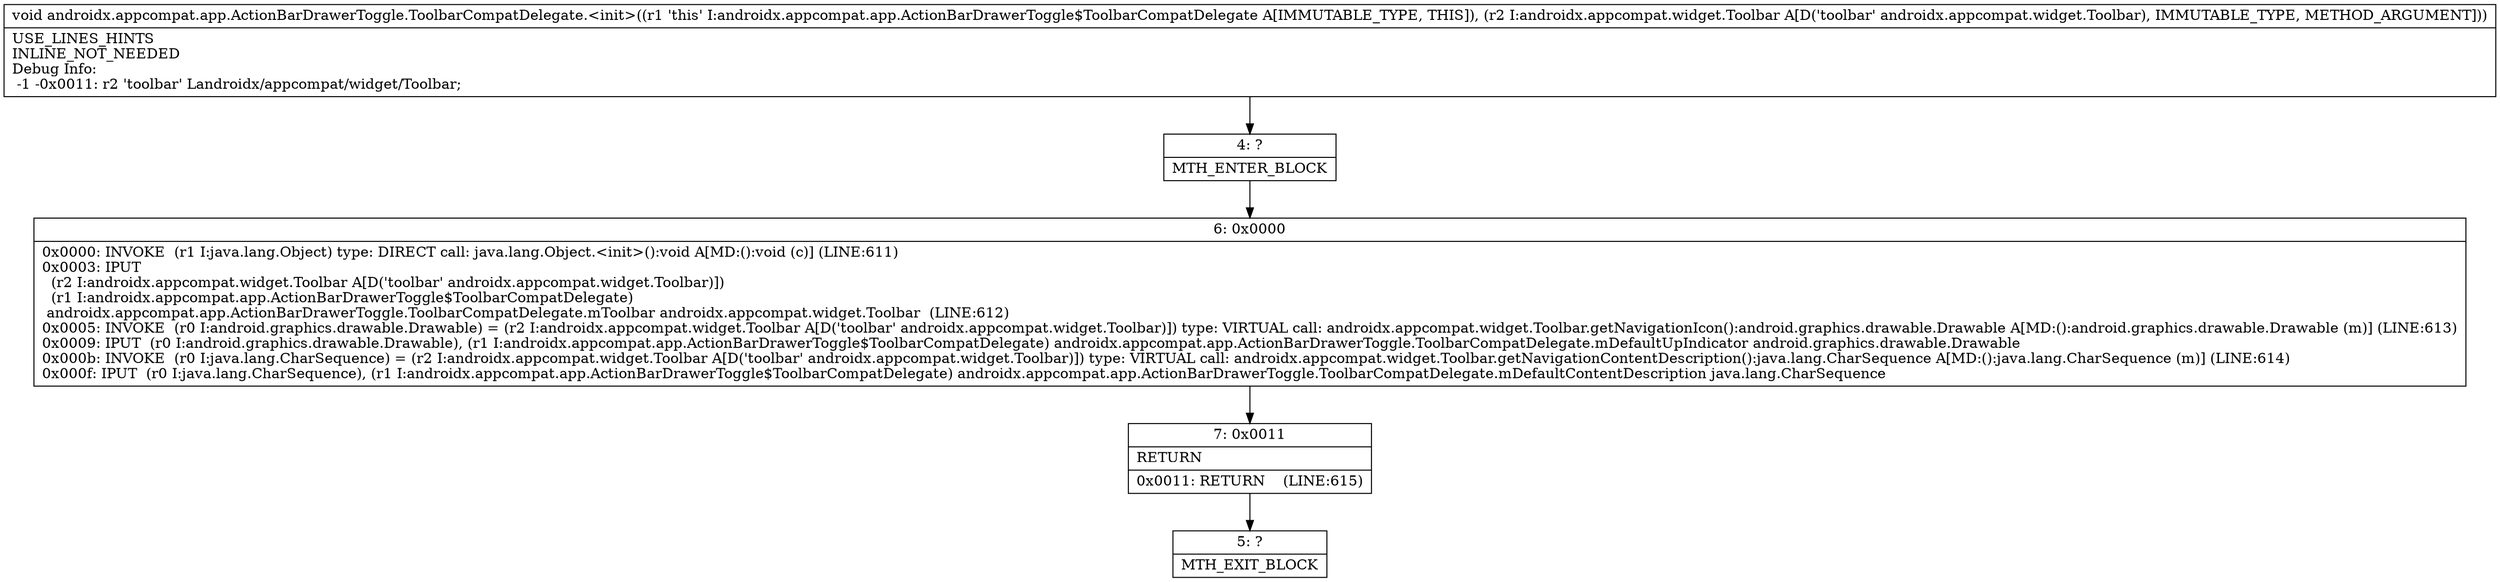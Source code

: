 digraph "CFG forandroidx.appcompat.app.ActionBarDrawerToggle.ToolbarCompatDelegate.\<init\>(Landroidx\/appcompat\/widget\/Toolbar;)V" {
Node_4 [shape=record,label="{4\:\ ?|MTH_ENTER_BLOCK\l}"];
Node_6 [shape=record,label="{6\:\ 0x0000|0x0000: INVOKE  (r1 I:java.lang.Object) type: DIRECT call: java.lang.Object.\<init\>():void A[MD:():void (c)] (LINE:611)\l0x0003: IPUT  \l  (r2 I:androidx.appcompat.widget.Toolbar A[D('toolbar' androidx.appcompat.widget.Toolbar)])\l  (r1 I:androidx.appcompat.app.ActionBarDrawerToggle$ToolbarCompatDelegate)\l androidx.appcompat.app.ActionBarDrawerToggle.ToolbarCompatDelegate.mToolbar androidx.appcompat.widget.Toolbar  (LINE:612)\l0x0005: INVOKE  (r0 I:android.graphics.drawable.Drawable) = (r2 I:androidx.appcompat.widget.Toolbar A[D('toolbar' androidx.appcompat.widget.Toolbar)]) type: VIRTUAL call: androidx.appcompat.widget.Toolbar.getNavigationIcon():android.graphics.drawable.Drawable A[MD:():android.graphics.drawable.Drawable (m)] (LINE:613)\l0x0009: IPUT  (r0 I:android.graphics.drawable.Drawable), (r1 I:androidx.appcompat.app.ActionBarDrawerToggle$ToolbarCompatDelegate) androidx.appcompat.app.ActionBarDrawerToggle.ToolbarCompatDelegate.mDefaultUpIndicator android.graphics.drawable.Drawable \l0x000b: INVOKE  (r0 I:java.lang.CharSequence) = (r2 I:androidx.appcompat.widget.Toolbar A[D('toolbar' androidx.appcompat.widget.Toolbar)]) type: VIRTUAL call: androidx.appcompat.widget.Toolbar.getNavigationContentDescription():java.lang.CharSequence A[MD:():java.lang.CharSequence (m)] (LINE:614)\l0x000f: IPUT  (r0 I:java.lang.CharSequence), (r1 I:androidx.appcompat.app.ActionBarDrawerToggle$ToolbarCompatDelegate) androidx.appcompat.app.ActionBarDrawerToggle.ToolbarCompatDelegate.mDefaultContentDescription java.lang.CharSequence \l}"];
Node_7 [shape=record,label="{7\:\ 0x0011|RETURN\l|0x0011: RETURN    (LINE:615)\l}"];
Node_5 [shape=record,label="{5\:\ ?|MTH_EXIT_BLOCK\l}"];
MethodNode[shape=record,label="{void androidx.appcompat.app.ActionBarDrawerToggle.ToolbarCompatDelegate.\<init\>((r1 'this' I:androidx.appcompat.app.ActionBarDrawerToggle$ToolbarCompatDelegate A[IMMUTABLE_TYPE, THIS]), (r2 I:androidx.appcompat.widget.Toolbar A[D('toolbar' androidx.appcompat.widget.Toolbar), IMMUTABLE_TYPE, METHOD_ARGUMENT]))  | USE_LINES_HINTS\lINLINE_NOT_NEEDED\lDebug Info:\l  \-1 \-0x0011: r2 'toolbar' Landroidx\/appcompat\/widget\/Toolbar;\l}"];
MethodNode -> Node_4;Node_4 -> Node_6;
Node_6 -> Node_7;
Node_7 -> Node_5;
}

